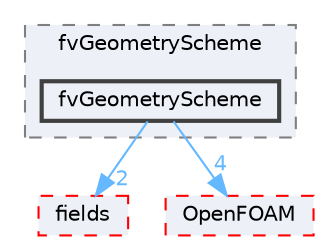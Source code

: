 digraph "src/finiteVolume/fvMesh/fvGeometryScheme/fvGeometryScheme"
{
 // LATEX_PDF_SIZE
  bgcolor="transparent";
  edge [fontname=Helvetica,fontsize=10,labelfontname=Helvetica,labelfontsize=10];
  node [fontname=Helvetica,fontsize=10,shape=box,height=0.2,width=0.4];
  compound=true
  subgraph clusterdir_23fb0b47e4124cc307f45775cb60f82a {
    graph [ bgcolor="#edf0f7", pencolor="grey50", label="fvGeometryScheme", fontname=Helvetica,fontsize=10 style="filled,dashed", URL="dir_23fb0b47e4124cc307f45775cb60f82a.html",tooltip=""]
  dir_64f13f6ba8cb985b25be16708a98fdb9 [label="fvGeometryScheme", fillcolor="#edf0f7", color="grey25", style="filled,bold", URL="dir_64f13f6ba8cb985b25be16708a98fdb9.html",tooltip=""];
  }
  dir_25ab4a83a983f7bb7a38b7f63bb141b7 [label="fields", fillcolor="#edf0f7", color="red", style="filled,dashed", URL="dir_25ab4a83a983f7bb7a38b7f63bb141b7.html",tooltip=""];
  dir_c5473ff19b20e6ec4dfe5c310b3778a8 [label="OpenFOAM", fillcolor="#edf0f7", color="red", style="filled,dashed", URL="dir_c5473ff19b20e6ec4dfe5c310b3778a8.html",tooltip=""];
  dir_64f13f6ba8cb985b25be16708a98fdb9->dir_25ab4a83a983f7bb7a38b7f63bb141b7 [headlabel="2", labeldistance=1.5 headhref="dir_001540_001332.html" href="dir_001540_001332.html" color="steelblue1" fontcolor="steelblue1"];
  dir_64f13f6ba8cb985b25be16708a98fdb9->dir_c5473ff19b20e6ec4dfe5c310b3778a8 [headlabel="4", labeldistance=1.5 headhref="dir_001540_002695.html" href="dir_001540_002695.html" color="steelblue1" fontcolor="steelblue1"];
}
